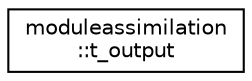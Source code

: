 digraph "Graphical Class Hierarchy"
{
 // LATEX_PDF_SIZE
  edge [fontname="Helvetica",fontsize="10",labelfontname="Helvetica",labelfontsize="10"];
  node [fontname="Helvetica",fontsize="10",shape=record];
  rankdir="LR";
  Node0 [label="moduleassimilation\l::t_output",height=0.2,width=0.4,color="black", fillcolor="white", style="filled",URL="$structmoduleassimilation_1_1t__output.html",tooltip=" "];
}
